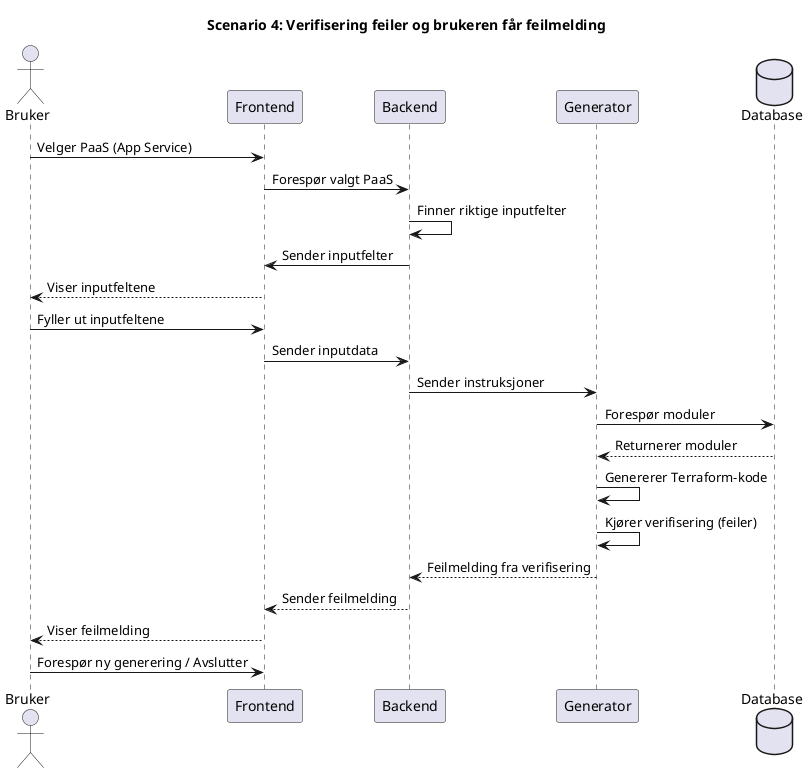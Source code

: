 @startuml
title Scenario 4: Verifisering feiler og brukeren får feilmelding

actor Bruker as Bruker
participant Frontend as Frontend
participant Backend as Backend
participant Generator as Generator
database Database as Database

Bruker        ->      Frontend        :   Velger PaaS (App Service)
Frontend      ->      Backend         :   Forespør valgt PaaS
Backend       ->      Backend         :   Finner riktige inputfelter
Backend       ->      Frontend        :   Sender inputfelter
Frontend      -->     Bruker          :   Viser inputfeltene
Bruker        ->      Frontend        :   Fyller ut inputfeltene
Frontend      ->      Backend         :   Sender inputdata
Backend       ->      Generator       :   Sender instruksjoner

Generator     ->      Database        :   Forespør moduler
Database      -->     Generator       :   Returnerer moduler
Generator     ->      Generator       :   Genererer Terraform-kode


Generator     ->      Generator       :   Kjører verifisering (feiler)
Generator     -->     Backend         :   Feilmelding fra verifisering
Backend       -->     Frontend        :   Sender feilmelding
Frontend      -->     Bruker          :   Viser feilmelding


Bruker        ->      Frontend        :   Forespør ny generering / Avslutter

@enduml
